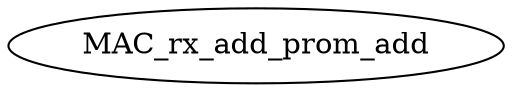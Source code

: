 strict digraph "" {
	MAC_rx_add_prom_add	 [complexity=0,
		importance=0.0344827586207,
		rank=0.0];
}
